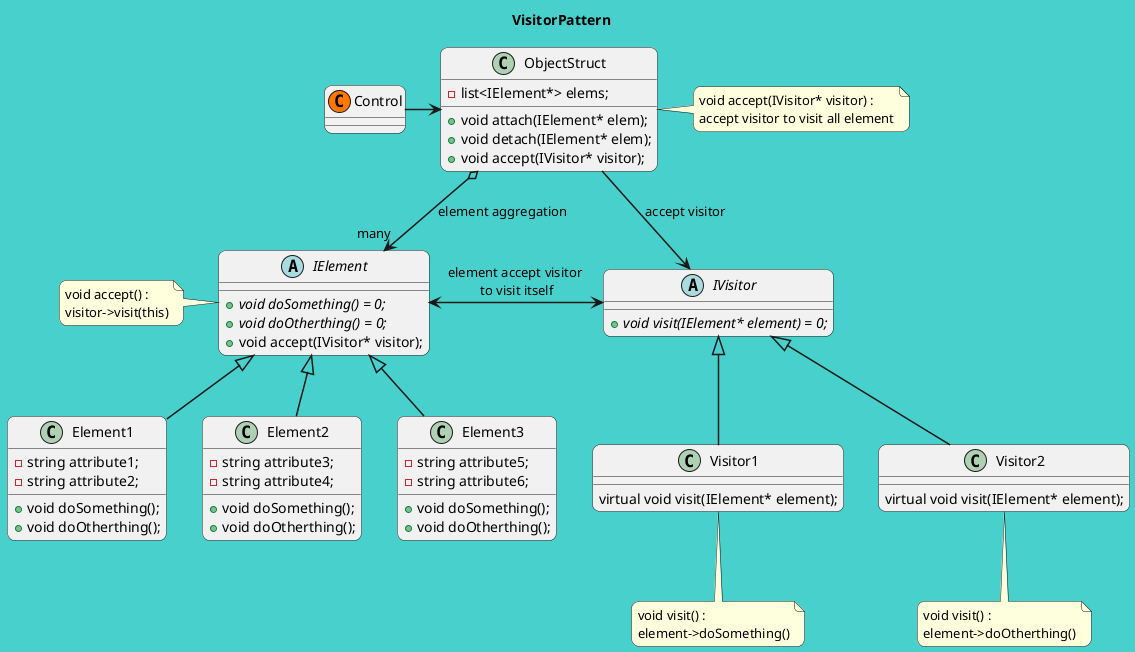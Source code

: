@startuml
title VisitorPattern
skinparam backgroundColor MediumTurquoise
skinparam roundcorner 15
skinparam sequenceArrowThickness 1.5
'skinparam handwritten true

abstract class IElement {
	+ {abstract}  void doSomething() = 0;
	+ {abstract}  void doOtherthing() = 0;
	+ void accept(IVisitor* visitor);
}
note left : void accept() : \nvisitor->visit(this)

class Element1{
	+ void doSomething();
	+ void doOtherthing();
	- string attribute1;
	- string attribute2;
}
class Element2{
	+ void doSomething();
	+ void doOtherthing();
	- string attribute3;
	- string attribute4;
}
class Element3{
	+ void doSomething();
	+ void doOtherthing();
	- string attribute5;
	- string attribute6;
}
IElement <|-- Element1
IElement <|-- Element2
IElement <|-- Element3

abstract class IVisitor {
	+ {abstract} void visit(IElement* element) = 0;
}

class Visitor1 {
	virtual void visit(IElement* element);
}
note bottom : void visit() : \nelement->doSomething()

class Visitor2 {
	virtual void visit(IElement* element);
}
note bottom : void visit() : \nelement->doOtherthing()

IVisitor <|-- Visitor1
IVisitor <|-- Visitor2

IElement <->  IVisitor : element accept visitor \nto visit itself

class ObjectStruct {
	+ void attach(IElement* elem);
	+ void detach(IElement* elem);
	+ void accept(IVisitor* visitor);
	- list<IElement*> elems;
}
note right : void accept(IVisitor* visitor) : \naccept visitor to visit all element 

ObjectStruct o--> "many" IElement : element aggregation
ObjectStruct --> IVisitor : accept visitor

class Control << (C,#FF7700) >>
Control -> ObjectStruct
@enduml